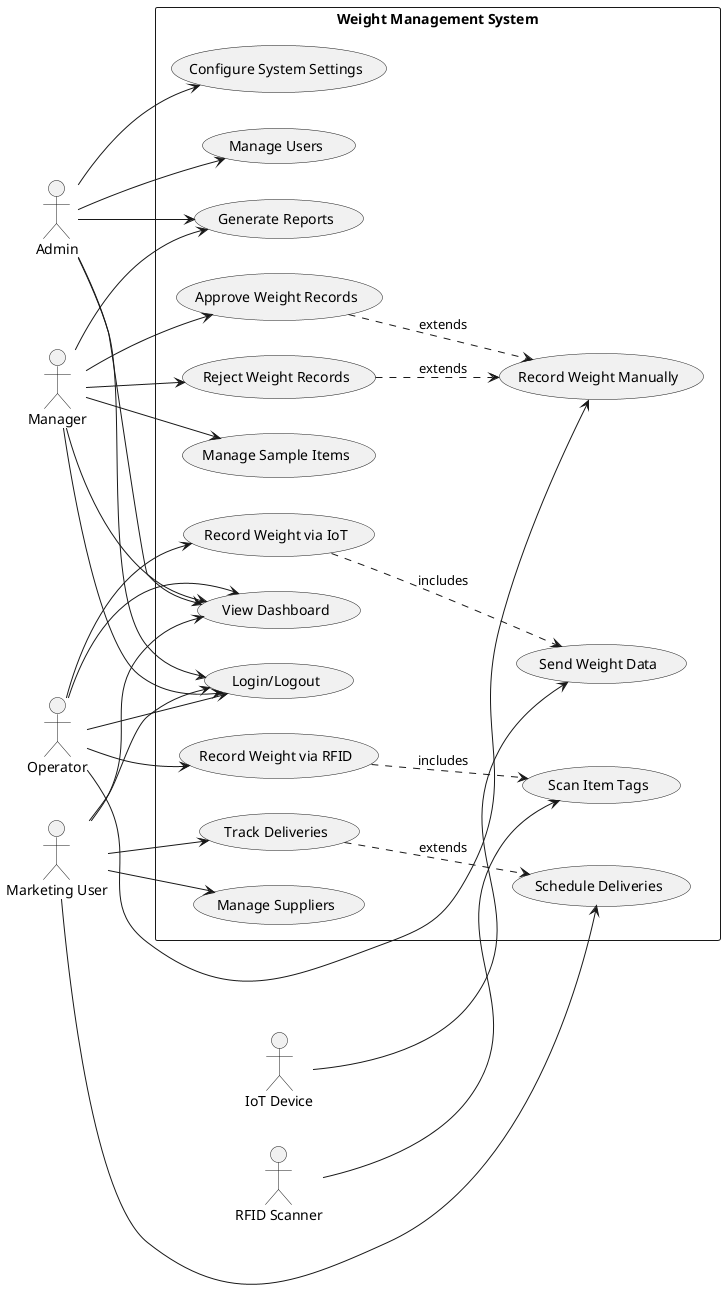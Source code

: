 @startuml Weight Management System Use Cases

left to right direction
skinparam packageStyle rectangle

actor "Admin" as admin
actor "Manager" as manager
actor "Operator" as operator
actor "Marketing User" as marketing
actor "IoT Device" as iot
actor "RFID Scanner" as rfid

rectangle "Weight Management System" {
  usecase "Manage Users" as UC1
  usecase "Configure System Settings" as UC2
  usecase "Record Weight Manually" as UC3
  usecase "Record Weight via IoT" as UC4
  usecase "Record Weight via RFID" as UC5
  usecase "Approve Weight Records" as UC6
  usecase "Reject Weight Records" as UC7
  usecase "Generate Reports" as UC8
  usecase "Manage Suppliers" as UC9
  usecase "Schedule Deliveries" as UC10
  usecase "Track Deliveries" as UC11
  usecase "Manage Sample Items" as UC12
  usecase "View Dashboard" as UC13
  usecase "Login/Logout" as UC14
  usecase "Send Weight Data" as UC15
  usecase "Scan Item Tags" as UC16
}

admin --> UC1
admin --> UC2
admin --> UC8
admin --> UC13
admin --> UC14

manager --> UC6
manager --> UC7
manager --> UC8
manager --> UC12
manager --> UC13
manager --> UC14

operator --> UC3
operator --> UC4
operator --> UC5
operator --> UC13
operator --> UC14

marketing --> UC9
marketing --> UC10
marketing --> UC11
marketing --> UC13
marketing --> UC14

iot --> UC15
rfid --> UC16

UC4 ..> UC15 : includes
UC5 ..> UC16 : includes
UC6 ..> UC3 : extends
UC7 ..> UC3 : extends
UC11 ..> UC10 : extends

@enduml
